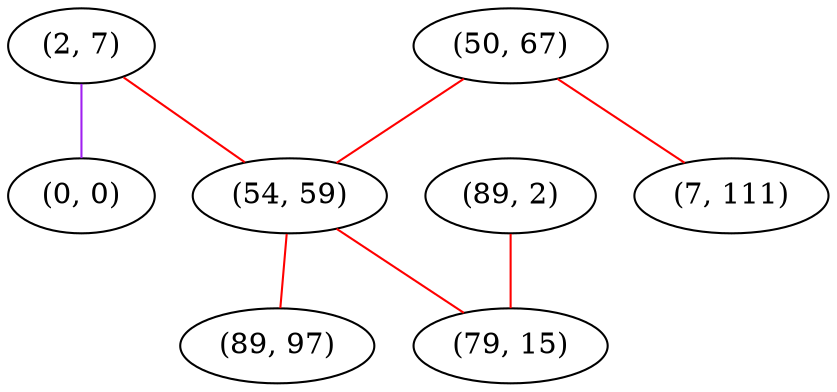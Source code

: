 graph "" {
"(2, 7)";
"(0, 0)";
"(50, 67)";
"(7, 111)";
"(54, 59)";
"(89, 97)";
"(89, 2)";
"(79, 15)";
"(2, 7)" -- "(54, 59)"  [color=red, key=0, weight=1];
"(2, 7)" -- "(0, 0)"  [color=purple, key=0, weight=4];
"(50, 67)" -- "(54, 59)"  [color=red, key=0, weight=1];
"(50, 67)" -- "(7, 111)"  [color=red, key=0, weight=1];
"(54, 59)" -- "(89, 97)"  [color=red, key=0, weight=1];
"(54, 59)" -- "(79, 15)"  [color=red, key=0, weight=1];
"(89, 2)" -- "(79, 15)"  [color=red, key=0, weight=1];
}
